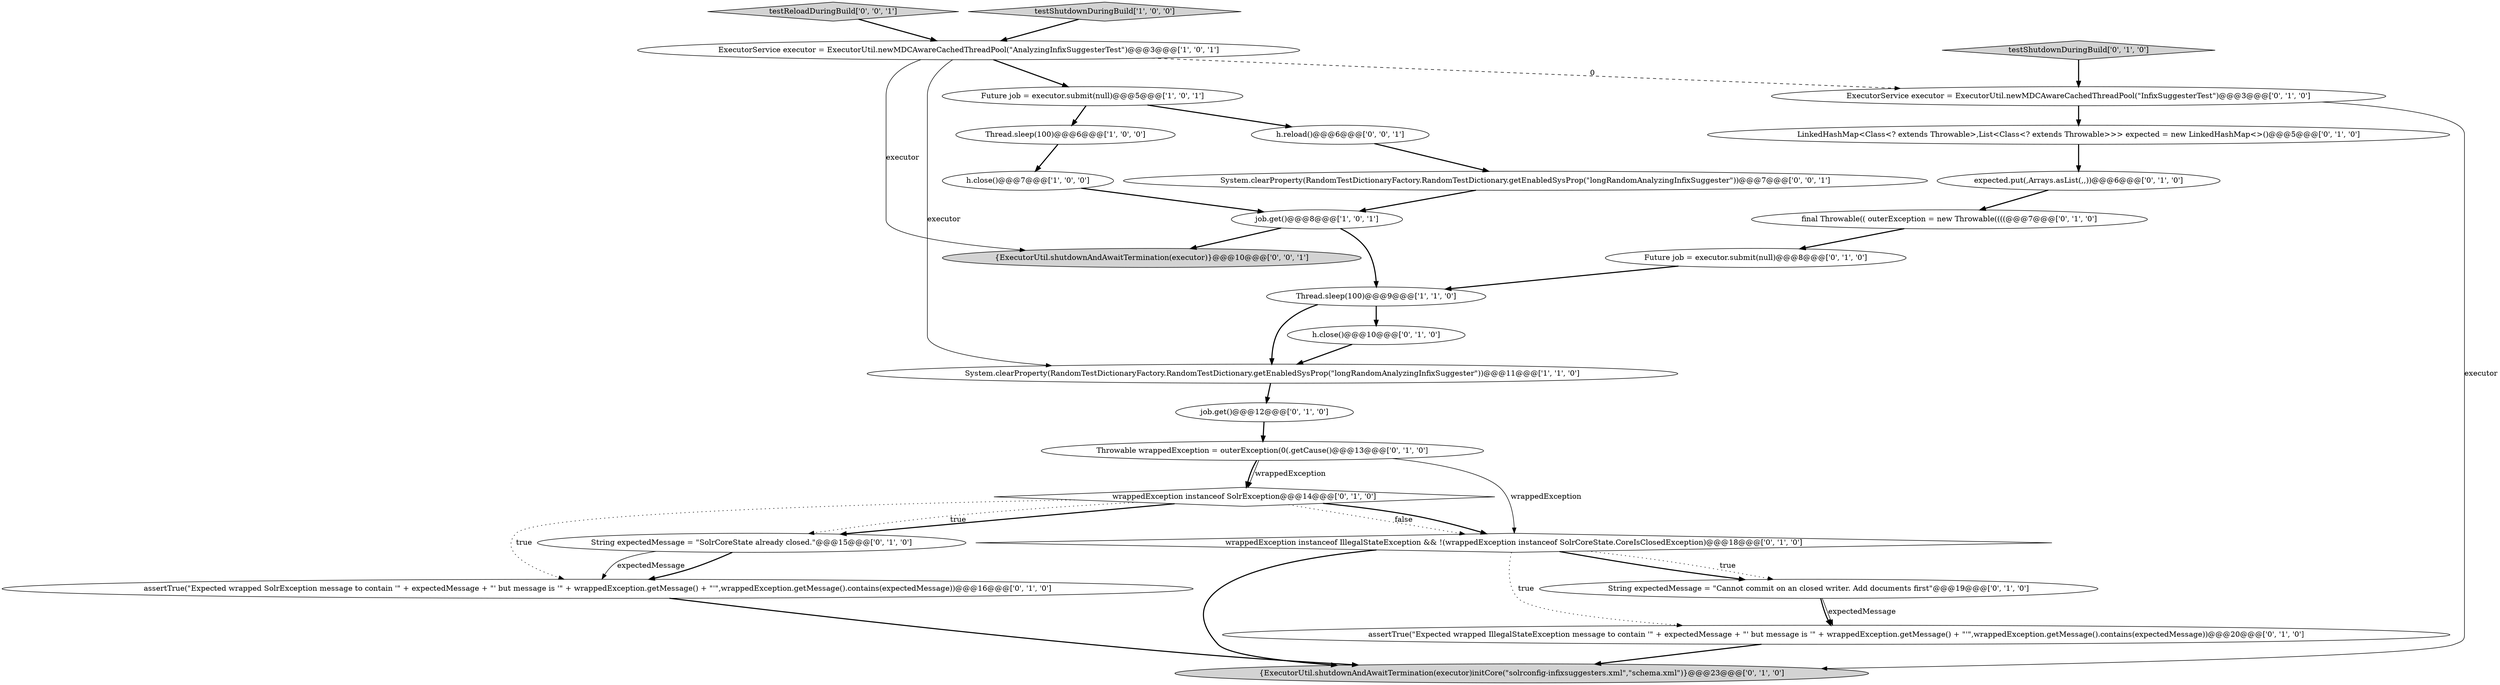 digraph {
10 [style = filled, label = "Future job = executor.submit(null)@@@8@@@['0', '1', '0']", fillcolor = white, shape = ellipse image = "AAA1AAABBB2BBB"];
22 [style = filled, label = "assertTrue(\"Expected wrapped SolrException message to contain '\" + expectedMessage + \"' but message is '\" + wrappedException.getMessage() + \"'\",wrappedException.getMessage().contains(expectedMessage))@@@16@@@['0', '1', '0']", fillcolor = white, shape = ellipse image = "AAA1AAABBB2BBB"];
3 [style = filled, label = "Thread.sleep(100)@@@6@@@['1', '0', '0']", fillcolor = white, shape = ellipse image = "AAA0AAABBB1BBB"];
23 [style = filled, label = "final Throwable(( outerException = new Throwable((((@@@7@@@['0', '1', '0']", fillcolor = white, shape = ellipse image = "AAA1AAABBB2BBB"];
8 [style = filled, label = "wrappedException instanceof SolrException@@@14@@@['0', '1', '0']", fillcolor = white, shape = diamond image = "AAA1AAABBB2BBB"];
16 [style = filled, label = "assertTrue(\"Expected wrapped IllegalStateException message to contain '\" + expectedMessage + \"' but message is '\" + wrappedException.getMessage() + \"'\",wrappedException.getMessage().contains(expectedMessage))@@@20@@@['0', '1', '0']", fillcolor = white, shape = ellipse image = "AAA1AAABBB2BBB"];
4 [style = filled, label = "ExecutorService executor = ExecutorUtil.newMDCAwareCachedThreadPool(\"AnalyzingInfixSuggesterTest\")@@@3@@@['1', '0', '1']", fillcolor = white, shape = ellipse image = "AAA0AAABBB1BBB"];
27 [style = filled, label = "{ExecutorUtil.shutdownAndAwaitTermination(executor)}@@@10@@@['0', '0', '1']", fillcolor = lightgray, shape = ellipse image = "AAA0AAABBB3BBB"];
9 [style = filled, label = "LinkedHashMap<Class<? extends Throwable>,List<Class<? extends Throwable>>> expected = new LinkedHashMap<>()@@@5@@@['0', '1', '0']", fillcolor = white, shape = ellipse image = "AAA0AAABBB2BBB"];
18 [style = filled, label = "String expectedMessage = \"Cannot commit on an closed writer. Add documents first\"@@@19@@@['0', '1', '0']", fillcolor = white, shape = ellipse image = "AAA1AAABBB2BBB"];
6 [style = filled, label = "Thread.sleep(100)@@@9@@@['1', '1', '0']", fillcolor = white, shape = ellipse image = "AAA0AAABBB1BBB"];
14 [style = filled, label = "{ExecutorUtil.shutdownAndAwaitTermination(executor)initCore(\"solrconfig-infixsuggesters.xml\",\"schema.xml\")}@@@23@@@['0', '1', '0']", fillcolor = lightgray, shape = ellipse image = "AAA0AAABBB2BBB"];
26 [style = filled, label = "System.clearProperty(RandomTestDictionaryFactory.RandomTestDictionary.getEnabledSysProp(\"longRandomAnalyzingInfixSuggester\"))@@@7@@@['0', '0', '1']", fillcolor = white, shape = ellipse image = "AAA0AAABBB3BBB"];
25 [style = filled, label = "h.reload()@@@6@@@['0', '0', '1']", fillcolor = white, shape = ellipse image = "AAA0AAABBB3BBB"];
13 [style = filled, label = "String expectedMessage = \"SolrCoreState already closed.\"@@@15@@@['0', '1', '0']", fillcolor = white, shape = ellipse image = "AAA1AAABBB2BBB"];
0 [style = filled, label = "Future job = executor.submit(null)@@@5@@@['1', '0', '1']", fillcolor = white, shape = ellipse image = "AAA0AAABBB1BBB"];
21 [style = filled, label = "Throwable wrappedException = outerException(0(.getCause()@@@13@@@['0', '1', '0']", fillcolor = white, shape = ellipse image = "AAA1AAABBB2BBB"];
7 [style = filled, label = "job.get()@@@8@@@['1', '0', '1']", fillcolor = white, shape = ellipse image = "AAA0AAABBB1BBB"];
19 [style = filled, label = "testShutdownDuringBuild['0', '1', '0']", fillcolor = lightgray, shape = diamond image = "AAA0AAABBB2BBB"];
1 [style = filled, label = "h.close()@@@7@@@['1', '0', '0']", fillcolor = white, shape = ellipse image = "AAA0AAABBB1BBB"];
5 [style = filled, label = "System.clearProperty(RandomTestDictionaryFactory.RandomTestDictionary.getEnabledSysProp(\"longRandomAnalyzingInfixSuggester\"))@@@11@@@['1', '1', '0']", fillcolor = white, shape = ellipse image = "AAA0AAABBB1BBB"];
11 [style = filled, label = "expected.put(,Arrays.asList(,,))@@@6@@@['0', '1', '0']", fillcolor = white, shape = ellipse image = "AAA1AAABBB2BBB"];
20 [style = filled, label = "wrappedException instanceof IllegalStateException && !(wrappedException instanceof SolrCoreState.CoreIsClosedException)@@@18@@@['0', '1', '0']", fillcolor = white, shape = diamond image = "AAA1AAABBB2BBB"];
24 [style = filled, label = "testReloadDuringBuild['0', '0', '1']", fillcolor = lightgray, shape = diamond image = "AAA0AAABBB3BBB"];
12 [style = filled, label = "job.get()@@@12@@@['0', '1', '0']", fillcolor = white, shape = ellipse image = "AAA0AAABBB2BBB"];
2 [style = filled, label = "testShutdownDuringBuild['1', '0', '0']", fillcolor = lightgray, shape = diamond image = "AAA0AAABBB1BBB"];
17 [style = filled, label = "ExecutorService executor = ExecutorUtil.newMDCAwareCachedThreadPool(\"InfixSuggesterTest\")@@@3@@@['0', '1', '0']", fillcolor = white, shape = ellipse image = "AAA1AAABBB2BBB"];
15 [style = filled, label = "h.close()@@@10@@@['0', '1', '0']", fillcolor = white, shape = ellipse image = "AAA0AAABBB2BBB"];
21->20 [style = solid, label="wrappedException"];
2->4 [style = bold, label=""];
9->11 [style = bold, label=""];
21->8 [style = solid, label="wrappedException"];
10->6 [style = bold, label=""];
7->27 [style = bold, label=""];
23->10 [style = bold, label=""];
6->15 [style = bold, label=""];
20->18 [style = dotted, label="true"];
20->18 [style = bold, label=""];
25->26 [style = bold, label=""];
13->22 [style = bold, label=""];
24->4 [style = bold, label=""];
7->6 [style = bold, label=""];
12->21 [style = bold, label=""];
4->17 [style = dashed, label="0"];
21->8 [style = bold, label=""];
0->3 [style = bold, label=""];
0->25 [style = bold, label=""];
20->16 [style = dotted, label="true"];
8->22 [style = dotted, label="true"];
3->1 [style = bold, label=""];
4->27 [style = solid, label="executor"];
8->20 [style = dotted, label="false"];
13->22 [style = solid, label="expectedMessage"];
17->14 [style = solid, label="executor"];
22->14 [style = bold, label=""];
19->17 [style = bold, label=""];
16->14 [style = bold, label=""];
17->9 [style = bold, label=""];
11->23 [style = bold, label=""];
18->16 [style = bold, label=""];
4->5 [style = solid, label="executor"];
8->13 [style = bold, label=""];
15->5 [style = bold, label=""];
6->5 [style = bold, label=""];
18->16 [style = solid, label="expectedMessage"];
26->7 [style = bold, label=""];
5->12 [style = bold, label=""];
1->7 [style = bold, label=""];
20->14 [style = bold, label=""];
8->20 [style = bold, label=""];
4->0 [style = bold, label=""];
8->13 [style = dotted, label="true"];
}
